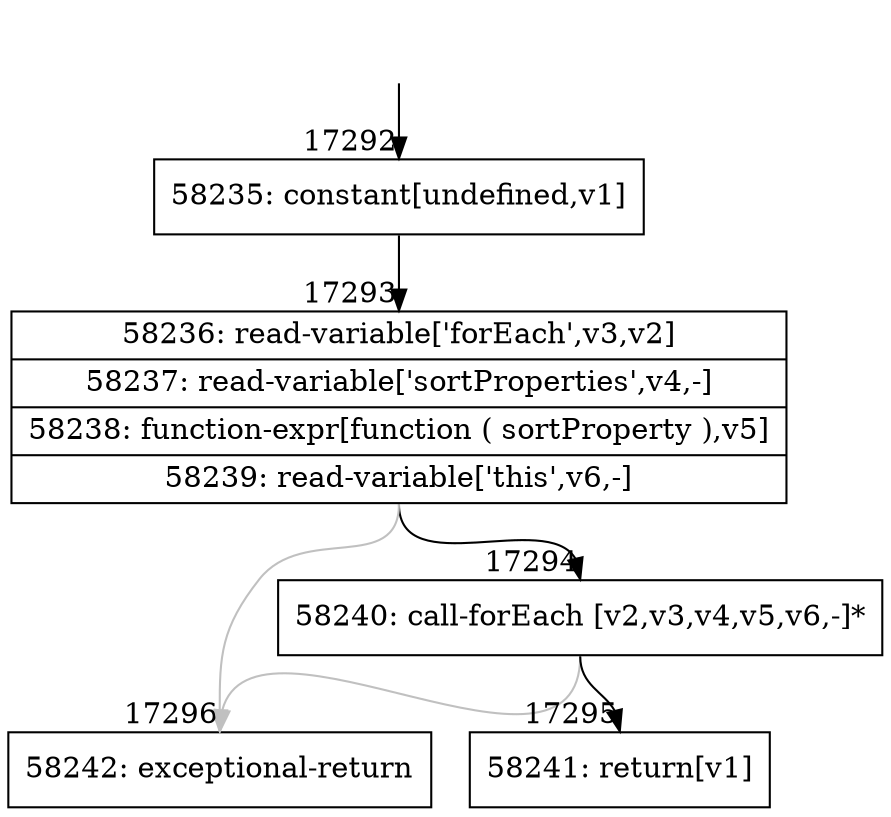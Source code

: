 digraph {
rankdir="TD"
BB_entry1491[shape=none,label=""];
BB_entry1491 -> BB17292 [tailport=s, headport=n, headlabel="    17292"]
BB17292 [shape=record label="{58235: constant[undefined,v1]}" ] 
BB17292 -> BB17293 [tailport=s, headport=n, headlabel="      17293"]
BB17293 [shape=record label="{58236: read-variable['forEach',v3,v2]|58237: read-variable['sortProperties',v4,-]|58238: function-expr[function ( sortProperty ),v5]|58239: read-variable['this',v6,-]}" ] 
BB17293 -> BB17294 [tailport=s, headport=n, headlabel="      17294"]
BB17293 -> BB17296 [tailport=s, headport=n, color=gray, headlabel="      17296"]
BB17294 [shape=record label="{58240: call-forEach [v2,v3,v4,v5,v6,-]*}" ] 
BB17294 -> BB17295 [tailport=s, headport=n, headlabel="      17295"]
BB17294 -> BB17296 [tailport=s, headport=n, color=gray]
BB17295 [shape=record label="{58241: return[v1]}" ] 
BB17296 [shape=record label="{58242: exceptional-return}" ] 
//#$~ 32880
}
